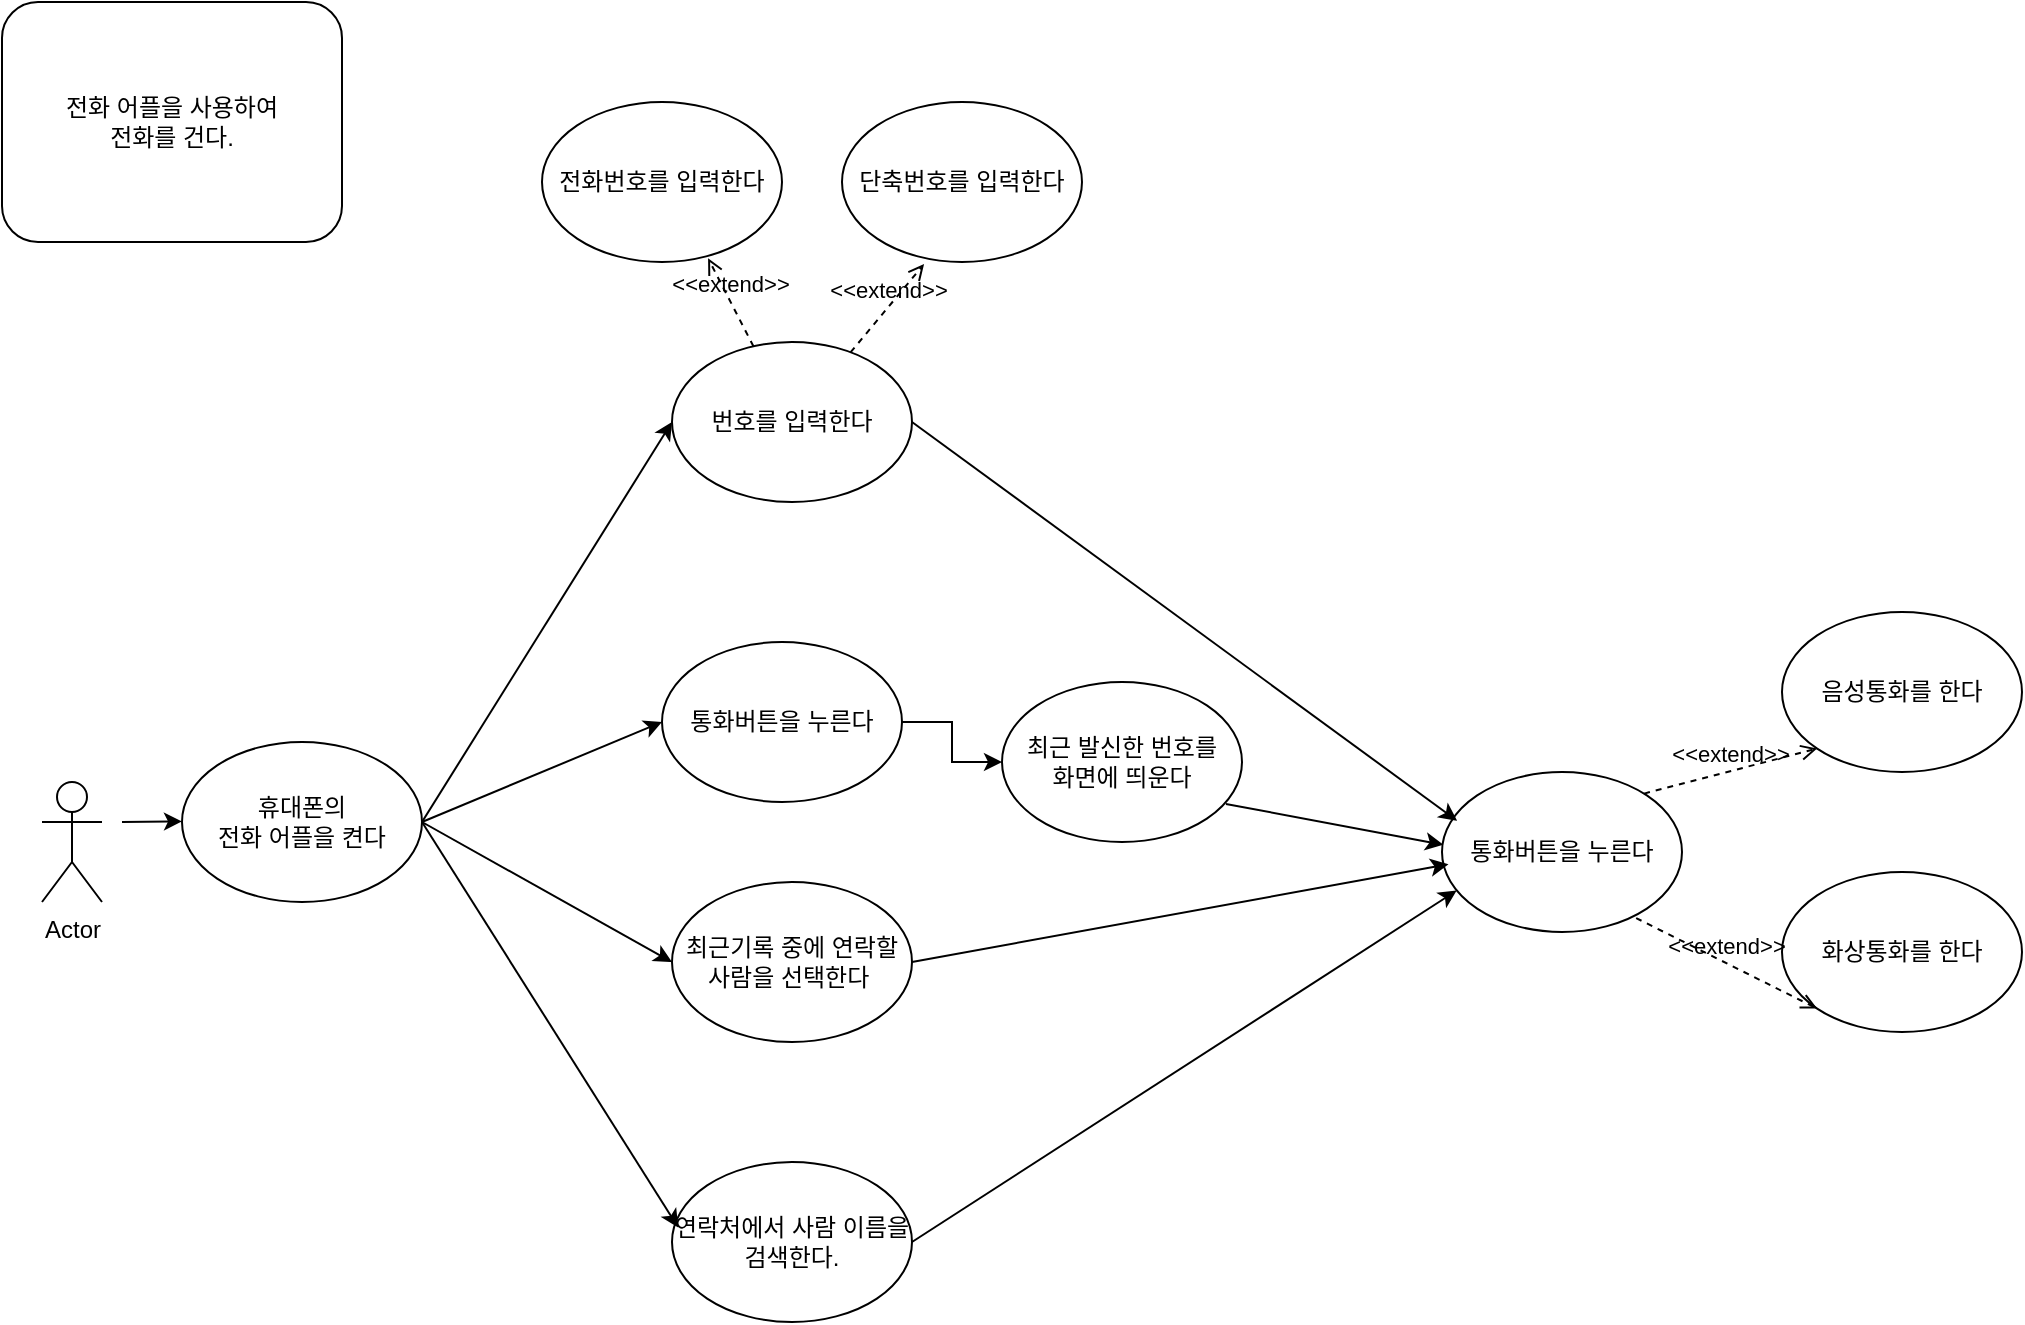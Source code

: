 <mxfile version="21.6.8" type="github">
  <diagram name="페이지-1" id="TDOl6d9EobfstHPUKOAl">
    <mxGraphModel dx="2203" dy="1051" grid="1" gridSize="10" guides="1" tooltips="1" connect="1" arrows="1" fold="1" page="1" pageScale="1" pageWidth="827" pageHeight="1169" math="0" shadow="0">
      <root>
        <mxCell id="0" />
        <mxCell id="1" parent="0" />
        <mxCell id="Uef1NXkE5S_NqfKrV0-E-1" value="Actor" style="shape=umlActor;verticalLabelPosition=bottom;verticalAlign=top;html=1;outlineConnect=0;" parent="1" vertex="1">
          <mxGeometry x="20" y="430" width="30" height="60" as="geometry" />
        </mxCell>
        <mxCell id="0QbX5Fnpb34Zt63eyjUE-1" value="번호를 입력한다" style="ellipse;whiteSpace=wrap;html=1;" vertex="1" parent="1">
          <mxGeometry x="335" y="210" width="120" height="80" as="geometry" />
        </mxCell>
        <mxCell id="0QbX5Fnpb34Zt63eyjUE-37" value="" style="edgeStyle=orthogonalEdgeStyle;rounded=0;orthogonalLoop=1;jettySize=auto;html=1;" edge="1" parent="1" source="0QbX5Fnpb34Zt63eyjUE-3" target="0QbX5Fnpb34Zt63eyjUE-36">
          <mxGeometry relative="1" as="geometry" />
        </mxCell>
        <mxCell id="0QbX5Fnpb34Zt63eyjUE-3" value="통화버튼을 누른다" style="ellipse;whiteSpace=wrap;html=1;" vertex="1" parent="1">
          <mxGeometry x="330" y="360" width="120" height="80" as="geometry" />
        </mxCell>
        <mxCell id="0QbX5Fnpb34Zt63eyjUE-4" value="최근기록 중에 연락할 사람을 선택한다&amp;nbsp;" style="ellipse;whiteSpace=wrap;html=1;" vertex="1" parent="1">
          <mxGeometry x="335" y="480" width="120" height="80" as="geometry" />
        </mxCell>
        <mxCell id="0QbX5Fnpb34Zt63eyjUE-5" value="" style="endArrow=classic;html=1;rounded=0;entryX=0;entryY=0.5;entryDx=0;entryDy=0;" edge="1" parent="1" target="0QbX5Fnpb34Zt63eyjUE-1">
          <mxGeometry width="50" height="50" relative="1" as="geometry">
            <mxPoint x="210" y="450" as="sourcePoint" />
            <mxPoint x="300" y="400" as="targetPoint" />
          </mxGeometry>
        </mxCell>
        <mxCell id="0QbX5Fnpb34Zt63eyjUE-6" value="" style="endArrow=classic;html=1;rounded=0;exitX=1;exitY=0.5;exitDx=0;exitDy=0;entryX=0;entryY=0.5;entryDx=0;entryDy=0;" edge="1" parent="1" source="0QbX5Fnpb34Zt63eyjUE-9" target="0QbX5Fnpb34Zt63eyjUE-3">
          <mxGeometry width="50" height="50" relative="1" as="geometry">
            <mxPoint x="210" y="410" as="sourcePoint" />
            <mxPoint x="345" y="370" as="targetPoint" />
          </mxGeometry>
        </mxCell>
        <mxCell id="0QbX5Fnpb34Zt63eyjUE-7" value="" style="endArrow=classic;html=1;rounded=0;entryX=0;entryY=0.5;entryDx=0;entryDy=0;exitX=1;exitY=0.5;exitDx=0;exitDy=0;" edge="1" parent="1" source="0QbX5Fnpb34Zt63eyjUE-9" target="0QbX5Fnpb34Zt63eyjUE-4">
          <mxGeometry width="50" height="50" relative="1" as="geometry">
            <mxPoint x="250" y="450" as="sourcePoint" />
            <mxPoint x="300" y="400" as="targetPoint" />
          </mxGeometry>
        </mxCell>
        <mxCell id="0QbX5Fnpb34Zt63eyjUE-8" value="전화 어플을 사용하여&lt;br&gt;전화를 건다." style="rounded=1;whiteSpace=wrap;html=1;" vertex="1" parent="1">
          <mxGeometry y="40" width="170" height="120" as="geometry" />
        </mxCell>
        <mxCell id="0QbX5Fnpb34Zt63eyjUE-9" value="휴대폰의 &lt;br&gt;전화 어플을 켠다" style="ellipse;whiteSpace=wrap;html=1;" vertex="1" parent="1">
          <mxGeometry x="90" y="410" width="120" height="80" as="geometry" />
        </mxCell>
        <mxCell id="0QbX5Fnpb34Zt63eyjUE-10" value="" style="endArrow=classic;html=1;rounded=0;" edge="1" parent="1">
          <mxGeometry width="50" height="50" relative="1" as="geometry">
            <mxPoint x="60" y="450" as="sourcePoint" />
            <mxPoint x="90" y="449.71" as="targetPoint" />
          </mxGeometry>
        </mxCell>
        <mxCell id="0QbX5Fnpb34Zt63eyjUE-13" value="전화번호를 입력한다" style="ellipse;whiteSpace=wrap;html=1;" vertex="1" parent="1">
          <mxGeometry x="270" y="90" width="120" height="80" as="geometry" />
        </mxCell>
        <mxCell id="0QbX5Fnpb34Zt63eyjUE-14" value="단축번호를 입력한다" style="ellipse;whiteSpace=wrap;html=1;" vertex="1" parent="1">
          <mxGeometry x="420" y="90" width="120" height="80" as="geometry" />
        </mxCell>
        <mxCell id="0QbX5Fnpb34Zt63eyjUE-15" value="연락처에서 사람 이름을 검색한다." style="ellipse;whiteSpace=wrap;html=1;" vertex="1" parent="1">
          <mxGeometry x="335" y="620" width="120" height="80" as="geometry" />
        </mxCell>
        <mxCell id="0QbX5Fnpb34Zt63eyjUE-16" value="" style="endArrow=classic;html=1;rounded=0;exitX=1;exitY=0.5;exitDx=0;exitDy=0;entryX=0.026;entryY=0.409;entryDx=0;entryDy=0;entryPerimeter=0;" edge="1" parent="1" source="0QbX5Fnpb34Zt63eyjUE-9" target="0QbX5Fnpb34Zt63eyjUE-15">
          <mxGeometry width="50" height="50" relative="1" as="geometry">
            <mxPoint x="205" y="700" as="sourcePoint" />
            <mxPoint x="335" y="700" as="targetPoint" />
          </mxGeometry>
        </mxCell>
        <mxCell id="0QbX5Fnpb34Zt63eyjUE-19" value="통화버튼을 누른다" style="ellipse;whiteSpace=wrap;html=1;" vertex="1" parent="1">
          <mxGeometry x="720" y="425" width="120" height="80" as="geometry" />
        </mxCell>
        <mxCell id="0QbX5Fnpb34Zt63eyjUE-21" value="" style="endArrow=classic;html=1;rounded=0;entryX=0.063;entryY=0.305;entryDx=0;entryDy=0;entryPerimeter=0;" edge="1" parent="1" target="0QbX5Fnpb34Zt63eyjUE-19">
          <mxGeometry width="50" height="50" relative="1" as="geometry">
            <mxPoint x="455" y="250" as="sourcePoint" />
            <mxPoint x="505" y="200" as="targetPoint" />
          </mxGeometry>
        </mxCell>
        <mxCell id="0QbX5Fnpb34Zt63eyjUE-22" value="" style="endArrow=classic;html=1;rounded=0;entryX=0.006;entryY=0.455;entryDx=0;entryDy=0;entryPerimeter=0;exitX=0.933;exitY=0.762;exitDx=0;exitDy=0;exitPerimeter=0;" edge="1" parent="1" source="0QbX5Fnpb34Zt63eyjUE-36" target="0QbX5Fnpb34Zt63eyjUE-19">
          <mxGeometry width="50" height="50" relative="1" as="geometry">
            <mxPoint x="700" y="425" as="sourcePoint" />
            <mxPoint x="758" y="589" as="targetPoint" />
          </mxGeometry>
        </mxCell>
        <mxCell id="0QbX5Fnpb34Zt63eyjUE-23" value="" style="endArrow=classic;html=1;rounded=0;exitX=1;exitY=0.5;exitDx=0;exitDy=0;entryX=0.027;entryY=0.577;entryDx=0;entryDy=0;entryPerimeter=0;" edge="1" parent="1" source="0QbX5Fnpb34Zt63eyjUE-4" target="0QbX5Fnpb34Zt63eyjUE-19">
          <mxGeometry width="50" height="50" relative="1" as="geometry">
            <mxPoint x="455" y="520" as="sourcePoint" />
            <mxPoint x="580" y="460" as="targetPoint" />
          </mxGeometry>
        </mxCell>
        <mxCell id="0QbX5Fnpb34Zt63eyjUE-24" value="" style="endArrow=classic;html=1;rounded=0;exitX=1;exitY=0.5;exitDx=0;exitDy=0;entryX=0.061;entryY=0.741;entryDx=0;entryDy=0;entryPerimeter=0;" edge="1" parent="1" source="0QbX5Fnpb34Zt63eyjUE-15" target="0QbX5Fnpb34Zt63eyjUE-19">
          <mxGeometry width="50" height="50" relative="1" as="geometry">
            <mxPoint x="450" y="650" as="sourcePoint" />
            <mxPoint x="573" y="843" as="targetPoint" />
          </mxGeometry>
        </mxCell>
        <mxCell id="0QbX5Fnpb34Zt63eyjUE-26" value="음성통화를 한다" style="ellipse;whiteSpace=wrap;html=1;" vertex="1" parent="1">
          <mxGeometry x="890" y="345" width="120" height="80" as="geometry" />
        </mxCell>
        <mxCell id="0QbX5Fnpb34Zt63eyjUE-28" value="화상통화를 한다" style="ellipse;whiteSpace=wrap;html=1;" vertex="1" parent="1">
          <mxGeometry x="890" y="475" width="120" height="80" as="geometry" />
        </mxCell>
        <mxCell id="0QbX5Fnpb34Zt63eyjUE-29" value="&amp;lt;&amp;lt;extend&amp;gt;&amp;gt;" style="html=1;verticalAlign=bottom;labelBackgroundColor=none;endArrow=open;endFill=0;dashed=1;rounded=0;entryX=0.342;entryY=1.013;entryDx=0;entryDy=0;entryPerimeter=0;" edge="1" parent="1" source="0QbX5Fnpb34Zt63eyjUE-1" target="0QbX5Fnpb34Zt63eyjUE-14">
          <mxGeometry width="160" relative="1" as="geometry">
            <mxPoint x="405" y="210" as="sourcePoint" />
            <mxPoint x="455" y="190" as="targetPoint" />
          </mxGeometry>
        </mxCell>
        <mxCell id="0QbX5Fnpb34Zt63eyjUE-32" value="&amp;lt;&amp;lt;extend&amp;gt;&amp;gt;" style="html=1;verticalAlign=bottom;labelBackgroundColor=none;endArrow=open;endFill=0;dashed=1;rounded=0;entryX=0.692;entryY=0.977;entryDx=0;entryDy=0;entryPerimeter=0;" edge="1" parent="1" source="0QbX5Fnpb34Zt63eyjUE-1" target="0QbX5Fnpb34Zt63eyjUE-13">
          <mxGeometry width="160" relative="1" as="geometry">
            <mxPoint x="385" y="210" as="sourcePoint" />
            <mxPoint x="443" y="171" as="targetPoint" />
          </mxGeometry>
        </mxCell>
        <mxCell id="0QbX5Fnpb34Zt63eyjUE-33" value="&amp;lt;&amp;lt;extend&amp;gt;&amp;gt;" style="html=1;verticalAlign=bottom;labelBackgroundColor=none;endArrow=open;endFill=0;dashed=1;rounded=0;entryX=0;entryY=1;entryDx=0;entryDy=0;exitX=0.842;exitY=0.135;exitDx=0;exitDy=0;exitPerimeter=0;" edge="1" parent="1" source="0QbX5Fnpb34Zt63eyjUE-19" target="0QbX5Fnpb34Zt63eyjUE-26">
          <mxGeometry width="160" relative="1" as="geometry">
            <mxPoint x="862" y="434" as="sourcePoint" />
            <mxPoint x="920" y="395" as="targetPoint" />
          </mxGeometry>
        </mxCell>
        <mxCell id="0QbX5Fnpb34Zt63eyjUE-34" value="&amp;lt;&amp;lt;extend&amp;gt;&amp;gt;" style="html=1;verticalAlign=bottom;labelBackgroundColor=none;endArrow=open;endFill=0;dashed=1;rounded=0;exitX=0.809;exitY=0.913;exitDx=0;exitDy=0;exitPerimeter=0;entryX=0;entryY=1;entryDx=0;entryDy=0;" edge="1" parent="1" source="0QbX5Fnpb34Zt63eyjUE-19" target="0QbX5Fnpb34Zt63eyjUE-28">
          <mxGeometry width="160" relative="1" as="geometry">
            <mxPoint x="870" y="485" as="sourcePoint" />
            <mxPoint x="880" y="545" as="targetPoint" />
          </mxGeometry>
        </mxCell>
        <mxCell id="0QbX5Fnpb34Zt63eyjUE-36" value="최근 발신한 번호를 &lt;br&gt;화면에 띄운다" style="ellipse;whiteSpace=wrap;html=1;" vertex="1" parent="1">
          <mxGeometry x="500" y="380" width="120" height="80" as="geometry" />
        </mxCell>
      </root>
    </mxGraphModel>
  </diagram>
</mxfile>
